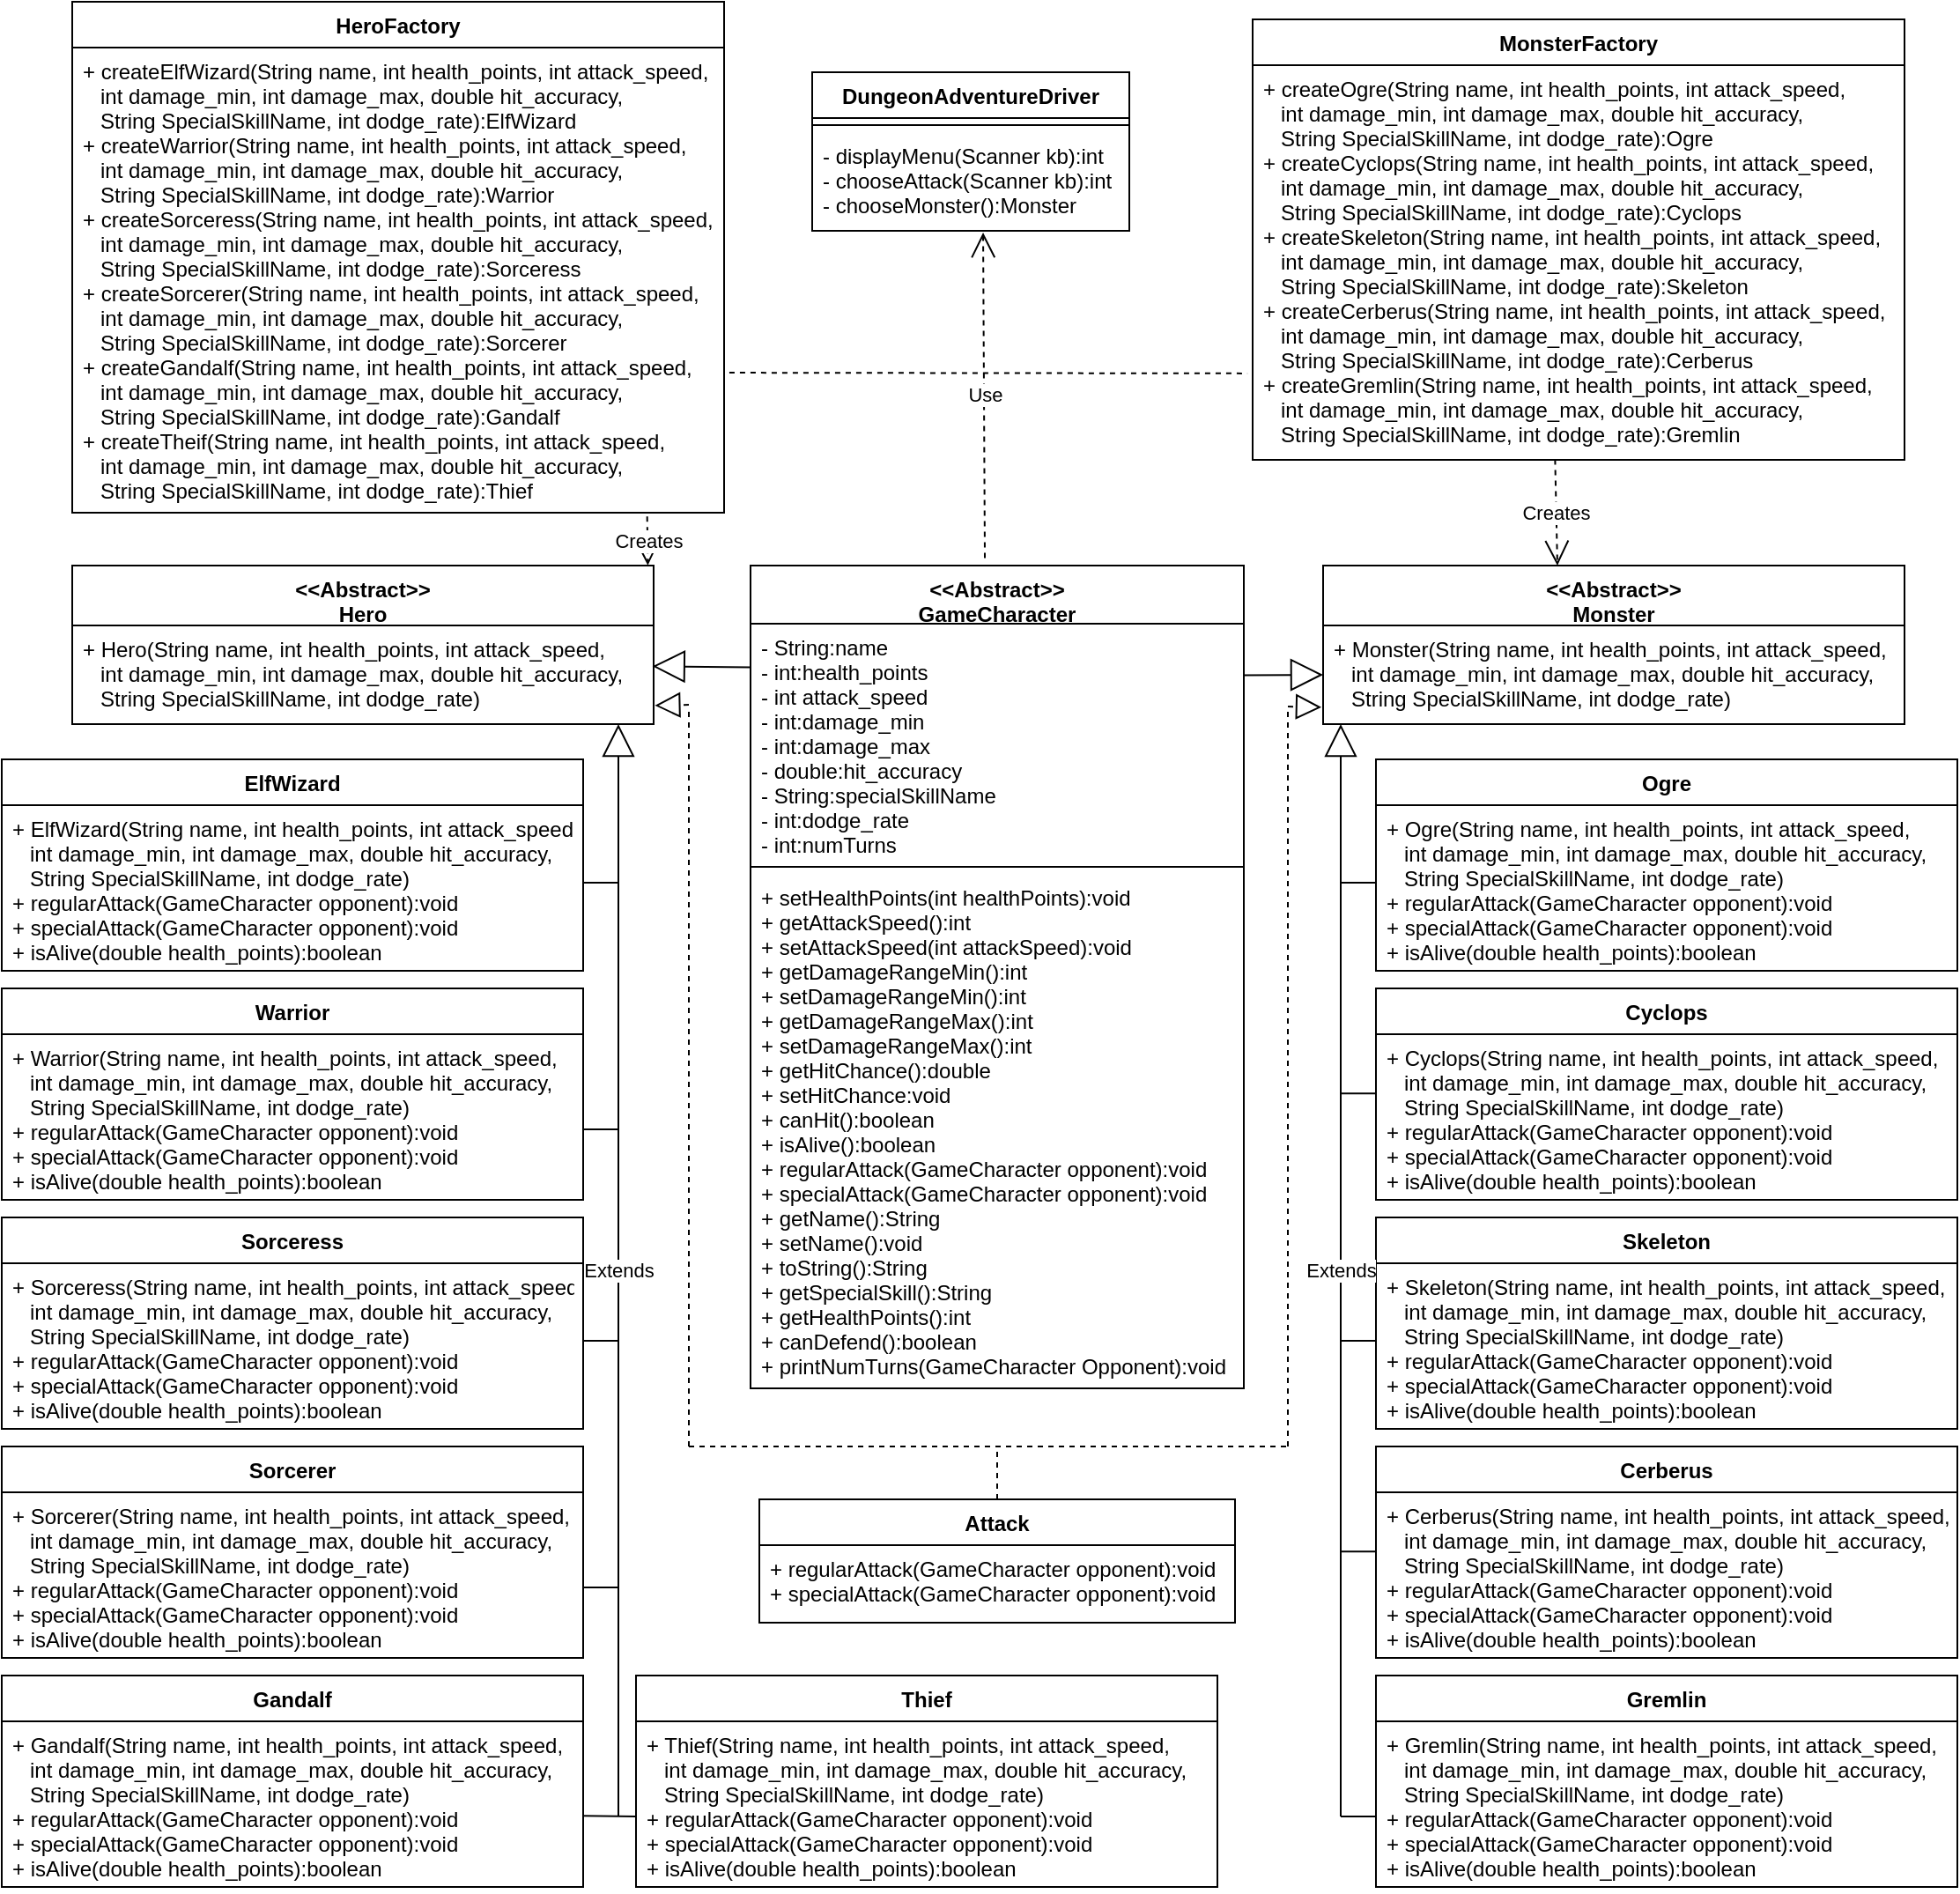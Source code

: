 <mxfile version="12.8.1" type="device"><diagram id="PsKPUpajUgCXwdvBZlo2" name="Page-1"><mxGraphModel dx="3220" dy="1270" grid="1" gridSize="10" guides="1" tooltips="1" connect="1" arrows="1" fold="1" page="1" pageScale="1" pageWidth="850" pageHeight="1100" math="0" shadow="0"><root><mxCell id="0"/><mxCell id="1" parent="0"/><mxCell id="BRHZqRSM9YJK38bZjnFq-1" value="DungeonAdventureDriver" style="swimlane;fontStyle=1;align=center;verticalAlign=top;childLayout=stackLayout;horizontal=1;startSize=26;horizontalStack=0;resizeParent=1;resizeParentMax=0;resizeLast=0;collapsible=1;marginBottom=0;" vertex="1" parent="1"><mxGeometry x="320" y="140" width="180" height="90" as="geometry"/></mxCell><mxCell id="BRHZqRSM9YJK38bZjnFq-3" value="" style="line;strokeWidth=1;fillColor=none;align=left;verticalAlign=middle;spacingTop=-1;spacingLeft=3;spacingRight=3;rotatable=0;labelPosition=right;points=[];portConstraint=eastwest;" vertex="1" parent="BRHZqRSM9YJK38bZjnFq-1"><mxGeometry y="26" width="180" height="8" as="geometry"/></mxCell><mxCell id="BRHZqRSM9YJK38bZjnFq-4" value="- displayMenu(Scanner kb):int&#10;- chooseAttack(Scanner kb):int&#10;- chooseMonster():Monster " style="text;strokeColor=none;fillColor=none;align=left;verticalAlign=top;spacingLeft=4;spacingRight=4;overflow=hidden;rotatable=0;points=[[0,0.5],[1,0.5]];portConstraint=eastwest;" vertex="1" parent="BRHZqRSM9YJK38bZjnFq-1"><mxGeometry y="34" width="180" height="56" as="geometry"/></mxCell><mxCell id="BRHZqRSM9YJK38bZjnFq-5" value="MonsterFactory" style="swimlane;fontStyle=1;align=center;verticalAlign=top;childLayout=stackLayout;horizontal=1;startSize=26;horizontalStack=0;resizeParent=1;resizeParentMax=0;resizeLast=0;collapsible=1;marginBottom=0;" vertex="1" parent="1"><mxGeometry x="570" y="110" width="370" height="250" as="geometry"/></mxCell><mxCell id="BRHZqRSM9YJK38bZjnFq-8" value="+ createOgre(String name, int health_points, int attack_speed, &#10;   int damage_min, int damage_max, double hit_accuracy, &#10;   String SpecialSkillName, int dodge_rate):Ogre&#10;+ createCyclops(String name, int health_points, int attack_speed, &#10;   int damage_min, int damage_max, double hit_accuracy, &#10;   String SpecialSkillName, int dodge_rate):Cyclops&#10;+ createSkeleton(String name, int health_points, int attack_speed, &#10;   int damage_min, int damage_max, double hit_accuracy, &#10;   String SpecialSkillName, int dodge_rate):Skeleton&#10;+ createCerberus(String name, int health_points, int attack_speed, &#10;   int damage_min, int damage_max, double hit_accuracy, &#10;   String SpecialSkillName, int dodge_rate):Cerberus&#10;+ createGremlin(String name, int health_points, int attack_speed, &#10;   int damage_min, int damage_max, double hit_accuracy, &#10;   String SpecialSkillName, int dodge_rate):Gremlin" style="text;strokeColor=none;fillColor=none;align=left;verticalAlign=top;spacingLeft=4;spacingRight=4;overflow=hidden;rotatable=0;points=[[0,0.5],[1,0.5]];portConstraint=eastwest;" vertex="1" parent="BRHZqRSM9YJK38bZjnFq-5"><mxGeometry y="26" width="370" height="224" as="geometry"/></mxCell><mxCell id="BRHZqRSM9YJK38bZjnFq-9" value="HeroFactory" style="swimlane;fontStyle=1;align=center;verticalAlign=top;childLayout=stackLayout;horizontal=1;startSize=26;horizontalStack=0;resizeParent=1;resizeParentMax=0;resizeLast=0;collapsible=1;marginBottom=0;" vertex="1" parent="1"><mxGeometry x="-100" y="100" width="370" height="290" as="geometry"/></mxCell><mxCell id="BRHZqRSM9YJK38bZjnFq-10" value="+ createElfWizard(String name, int health_points, int attack_speed, &#10;   int damage_min, int damage_max, double hit_accuracy, &#10;   String SpecialSkillName, int dodge_rate):ElfWizard&#10;+ createWarrior(String name, int health_points, int attack_speed, &#10;   int damage_min, int damage_max, double hit_accuracy, &#10;   String SpecialSkillName, int dodge_rate):Warrior&#10;+ createSorceress(String name, int health_points, int attack_speed, &#10;   int damage_min, int damage_max, double hit_accuracy, &#10;   String SpecialSkillName, int dodge_rate):Sorceress&#10;+ createSorcerer(String name, int health_points, int attack_speed, &#10;   int damage_min, int damage_max, double hit_accuracy, &#10;   String SpecialSkillName, int dodge_rate):Sorcerer&#10;+ createGandalf(String name, int health_points, int attack_speed, &#10;   int damage_min, int damage_max, double hit_accuracy, &#10;   String SpecialSkillName, int dodge_rate):Gandalf&#10;+ createTheif(String name, int health_points, int attack_speed, &#10;   int damage_min, int damage_max, double hit_accuracy, &#10;   String SpecialSkillName, int dodge_rate):Thief" style="text;strokeColor=none;fillColor=none;align=left;verticalAlign=top;spacingLeft=4;spacingRight=4;overflow=hidden;rotatable=0;points=[[0,0.5],[1,0.5]];portConstraint=eastwest;" vertex="1" parent="BRHZqRSM9YJK38bZjnFq-9"><mxGeometry y="26" width="370" height="264" as="geometry"/></mxCell><mxCell id="BRHZqRSM9YJK38bZjnFq-11" value="&lt;&lt;Abstract&gt;&gt;&#10;Hero" style="swimlane;fontStyle=1;align=center;verticalAlign=top;childLayout=stackLayout;horizontal=1;startSize=34;horizontalStack=0;resizeParent=1;resizeParentMax=0;resizeLast=0;collapsible=1;marginBottom=0;" vertex="1" parent="1"><mxGeometry x="-100" y="420" width="330" height="90" as="geometry"/></mxCell><mxCell id="BRHZqRSM9YJK38bZjnFq-14" value="+ Hero(String name, int health_points, int attack_speed, &#10;   int damage_min, int damage_max, double hit_accuracy, &#10;   String SpecialSkillName, int dodge_rate)" style="text;strokeColor=none;fillColor=none;align=left;verticalAlign=top;spacingLeft=4;spacingRight=4;overflow=hidden;rotatable=0;points=[[0,0.5],[1,0.5]];portConstraint=eastwest;" vertex="1" parent="BRHZqRSM9YJK38bZjnFq-11"><mxGeometry y="34" width="330" height="56" as="geometry"/></mxCell><mxCell id="BRHZqRSM9YJK38bZjnFq-15" value="&lt;&lt;Abstract&gt;&gt;&#10;Monster" style="swimlane;fontStyle=1;align=center;verticalAlign=top;childLayout=stackLayout;horizontal=1;startSize=34;horizontalStack=0;resizeParent=1;resizeParentMax=0;resizeLast=0;collapsible=1;marginBottom=0;" vertex="1" parent="1"><mxGeometry x="610" y="420" width="330" height="90" as="geometry"/></mxCell><mxCell id="BRHZqRSM9YJK38bZjnFq-16" value="+ Monster(String name, int health_points, int attack_speed, &#10;   int damage_min, int damage_max, double hit_accuracy, &#10;   String SpecialSkillName, int dodge_rate)" style="text;strokeColor=none;fillColor=none;align=left;verticalAlign=top;spacingLeft=4;spacingRight=4;overflow=hidden;rotatable=0;points=[[0,0.5],[1,0.5]];portConstraint=eastwest;" vertex="1" parent="BRHZqRSM9YJK38bZjnFq-15"><mxGeometry y="34" width="330" height="56" as="geometry"/></mxCell><mxCell id="BRHZqRSM9YJK38bZjnFq-18" value="Attack" style="swimlane;fontStyle=1;align=center;verticalAlign=top;childLayout=stackLayout;horizontal=1;startSize=26;horizontalStack=0;resizeParent=1;resizeParentMax=0;resizeLast=0;collapsible=1;marginBottom=0;" vertex="1" parent="1"><mxGeometry x="290" y="950" width="270" height="70" as="geometry"/></mxCell><mxCell id="BRHZqRSM9YJK38bZjnFq-21" value="+ regularAttack(GameCharacter opponent):void&#10;+ specialAttack(GameCharacter opponent):void" style="text;strokeColor=none;fillColor=none;align=left;verticalAlign=top;spacingLeft=4;spacingRight=4;overflow=hidden;rotatable=0;points=[[0,0.5],[1,0.5]];portConstraint=eastwest;" vertex="1" parent="BRHZqRSM9YJK38bZjnFq-18"><mxGeometry y="26" width="270" height="44" as="geometry"/></mxCell><mxCell id="BRHZqRSM9YJK38bZjnFq-22" value="&lt;&lt;Abstract&gt;&gt;&#10;GameCharacter" style="swimlane;fontStyle=1;align=center;verticalAlign=top;childLayout=stackLayout;horizontal=1;startSize=33;horizontalStack=0;resizeParent=1;resizeParentMax=0;resizeLast=0;collapsible=1;marginBottom=0;" vertex="1" parent="1"><mxGeometry x="285" y="420" width="280" height="467" as="geometry"/></mxCell><mxCell id="BRHZqRSM9YJK38bZjnFq-23" value="- String:name&#10;- int:health_points&#10;- int attack_speed&#10;- int:damage_min&#10;- int:damage_max&#10;- double:hit_accuracy&#10;- String:specialSkillName&#10;- int:dodge_rate&#10;- int:numTurns" style="text;strokeColor=none;fillColor=none;align=left;verticalAlign=top;spacingLeft=4;spacingRight=4;overflow=hidden;rotatable=0;points=[[0,0.5],[1,0.5]];portConstraint=eastwest;" vertex="1" parent="BRHZqRSM9YJK38bZjnFq-22"><mxGeometry y="33" width="280" height="134" as="geometry"/></mxCell><mxCell id="BRHZqRSM9YJK38bZjnFq-24" value="" style="line;strokeWidth=1;fillColor=none;align=left;verticalAlign=middle;spacingTop=-1;spacingLeft=3;spacingRight=3;rotatable=0;labelPosition=right;points=[];portConstraint=eastwest;" vertex="1" parent="BRHZqRSM9YJK38bZjnFq-22"><mxGeometry y="167" width="280" height="8" as="geometry"/></mxCell><mxCell id="BRHZqRSM9YJK38bZjnFq-25" value="+ setHealthPoints(int healthPoints):void&#10;+ getAttackSpeed():int&#10;+ setAttackSpeed(int attackSpeed):void&#10;+ getDamageRangeMin():int&#10;+ setDamageRangeMin():int&#10;+ getDamageRangeMax():int&#10;+ setDamageRangeMax():int&#10;+ getHitChance():double&#10;+ setHitChance:void&#10;+ canHit():boolean&#10;+ isAlive():boolean&#10;+ regularAttack(GameCharacter opponent):void&#10;+ specialAttack(GameCharacter opponent):void&#10;+ getName():String&#10;+ setName():void&#10;+ toString():String&#10;+ getSpecialSkill():String&#10;+ getHealthPoints():int&#10;+ canDefend():boolean&#10;+ printNumTurns(GameCharacter Opponent):void" style="text;strokeColor=none;fillColor=none;align=left;verticalAlign=top;spacingLeft=4;spacingRight=4;overflow=hidden;rotatable=0;points=[[0,0.5],[1,0.5]];portConstraint=eastwest;" vertex="1" parent="BRHZqRSM9YJK38bZjnFq-22"><mxGeometry y="175" width="280" height="292" as="geometry"/></mxCell><mxCell id="BRHZqRSM9YJK38bZjnFq-26" value="Cyclops" style="swimlane;fontStyle=1;align=center;verticalAlign=top;childLayout=stackLayout;horizontal=1;startSize=26;horizontalStack=0;resizeParent=1;resizeParentMax=0;resizeLast=0;collapsible=1;marginBottom=0;" vertex="1" parent="1"><mxGeometry x="640" y="660" width="330" height="120" as="geometry"/></mxCell><mxCell id="BRHZqRSM9YJK38bZjnFq-29" value="+ Cyclops(String name, int health_points, int attack_speed, &#10;   int damage_min, int damage_max, double hit_accuracy, &#10;   String SpecialSkillName, int dodge_rate)&#10;+ regularAttack(GameCharacter opponent):void&#10;+ specialAttack(GameCharacter opponent):void&#10;+ isAlive(double health_points):boolean" style="text;strokeColor=none;fillColor=none;align=left;verticalAlign=top;spacingLeft=4;spacingRight=4;overflow=hidden;rotatable=0;points=[[0,0.5],[1,0.5]];portConstraint=eastwest;" vertex="1" parent="BRHZqRSM9YJK38bZjnFq-26"><mxGeometry y="26" width="330" height="94" as="geometry"/></mxCell><mxCell id="BRHZqRSM9YJK38bZjnFq-30" value="Ogre" style="swimlane;fontStyle=1;align=center;verticalAlign=top;childLayout=stackLayout;horizontal=1;startSize=26;horizontalStack=0;resizeParent=1;resizeParentMax=0;resizeLast=0;collapsible=1;marginBottom=0;" vertex="1" parent="1"><mxGeometry x="640" y="530" width="330" height="120" as="geometry"/></mxCell><mxCell id="BRHZqRSM9YJK38bZjnFq-31" value="+ Ogre(String name, int health_points, int attack_speed, &#10;   int damage_min, int damage_max, double hit_accuracy, &#10;   String SpecialSkillName, int dodge_rate)&#10;+ regularAttack(GameCharacter opponent):void&#10;+ specialAttack(GameCharacter opponent):void&#10;+ isAlive(double health_points):boolean" style="text;strokeColor=none;fillColor=none;align=left;verticalAlign=top;spacingLeft=4;spacingRight=4;overflow=hidden;rotatable=0;points=[[0,0.5],[1,0.5]];portConstraint=eastwest;" vertex="1" parent="BRHZqRSM9YJK38bZjnFq-30"><mxGeometry y="26" width="330" height="94" as="geometry"/></mxCell><mxCell id="BRHZqRSM9YJK38bZjnFq-32" value="Skeleton" style="swimlane;fontStyle=1;align=center;verticalAlign=top;childLayout=stackLayout;horizontal=1;startSize=26;horizontalStack=0;resizeParent=1;resizeParentMax=0;resizeLast=0;collapsible=1;marginBottom=0;" vertex="1" parent="1"><mxGeometry x="640" y="790" width="330" height="120" as="geometry"/></mxCell><mxCell id="BRHZqRSM9YJK38bZjnFq-33" value="+ Skeleton(String name, int health_points, int attack_speed, &#10;   int damage_min, int damage_max, double hit_accuracy, &#10;   String SpecialSkillName, int dodge_rate)&#10;+ regularAttack(GameCharacter opponent):void&#10;+ specialAttack(GameCharacter opponent):void&#10;+ isAlive(double health_points):boolean" style="text;strokeColor=none;fillColor=none;align=left;verticalAlign=top;spacingLeft=4;spacingRight=4;overflow=hidden;rotatable=0;points=[[0,0.5],[1,0.5]];portConstraint=eastwest;" vertex="1" parent="BRHZqRSM9YJK38bZjnFq-32"><mxGeometry y="26" width="330" height="94" as="geometry"/></mxCell><mxCell id="BRHZqRSM9YJK38bZjnFq-34" value="Cerberus" style="swimlane;fontStyle=1;align=center;verticalAlign=top;childLayout=stackLayout;horizontal=1;startSize=26;horizontalStack=0;resizeParent=1;resizeParentMax=0;resizeLast=0;collapsible=1;marginBottom=0;" vertex="1" parent="1"><mxGeometry x="640" y="920" width="330" height="120" as="geometry"/></mxCell><mxCell id="BRHZqRSM9YJK38bZjnFq-35" value="+ Cerberus(String name, int health_points, int attack_speed, &#10;   int damage_min, int damage_max, double hit_accuracy, &#10;   String SpecialSkillName, int dodge_rate)&#10;+ regularAttack(GameCharacter opponent):void&#10;+ specialAttack(GameCharacter opponent):void&#10;+ isAlive(double health_points):boolean" style="text;strokeColor=none;fillColor=none;align=left;verticalAlign=top;spacingLeft=4;spacingRight=4;overflow=hidden;rotatable=0;points=[[0,0.5],[1,0.5]];portConstraint=eastwest;" vertex="1" parent="BRHZqRSM9YJK38bZjnFq-34"><mxGeometry y="26" width="330" height="94" as="geometry"/></mxCell><mxCell id="BRHZqRSM9YJK38bZjnFq-36" value="Gremlin" style="swimlane;fontStyle=1;align=center;verticalAlign=top;childLayout=stackLayout;horizontal=1;startSize=26;horizontalStack=0;resizeParent=1;resizeParentMax=0;resizeLast=0;collapsible=1;marginBottom=0;" vertex="1" parent="1"><mxGeometry x="640" y="1050" width="330" height="120" as="geometry"/></mxCell><mxCell id="BRHZqRSM9YJK38bZjnFq-37" value="+ Gremlin(String name, int health_points, int attack_speed, &#10;   int damage_min, int damage_max, double hit_accuracy, &#10;   String SpecialSkillName, int dodge_rate)&#10;+ regularAttack(GameCharacter opponent):void&#10;+ specialAttack(GameCharacter opponent):void&#10;+ isAlive(double health_points):boolean" style="text;strokeColor=none;fillColor=none;align=left;verticalAlign=top;spacingLeft=4;spacingRight=4;overflow=hidden;rotatable=0;points=[[0,0.5],[1,0.5]];portConstraint=eastwest;" vertex="1" parent="BRHZqRSM9YJK38bZjnFq-36"><mxGeometry y="26" width="330" height="94" as="geometry"/></mxCell><mxCell id="BRHZqRSM9YJK38bZjnFq-57" value="" style="endArrow=none;html=1;entryX=1;entryY=0.5;entryDx=0;entryDy=0;" edge="1" parent="BRHZqRSM9YJK38bZjnFq-36"><mxGeometry width="50" height="50" relative="1" as="geometry"><mxPoint x="-4.547e-13" y="80" as="sourcePoint"/><mxPoint x="-20.0" y="80" as="targetPoint"/></mxGeometry></mxCell><mxCell id="BRHZqRSM9YJK38bZjnFq-38" value="ElfWizard" style="swimlane;fontStyle=1;align=center;verticalAlign=top;childLayout=stackLayout;horizontal=1;startSize=26;horizontalStack=0;resizeParent=1;resizeParentMax=0;resizeLast=0;collapsible=1;marginBottom=0;" vertex="1" parent="1"><mxGeometry x="-140" y="530" width="330" height="120" as="geometry"/></mxCell><mxCell id="BRHZqRSM9YJK38bZjnFq-39" value="+ ElfWizard(String name, int health_points, int attack_speed, &#10;   int damage_min, int damage_max, double hit_accuracy, &#10;   String SpecialSkillName, int dodge_rate)&#10;+ regularAttack(GameCharacter opponent):void&#10;+ specialAttack(GameCharacter opponent):void&#10;+ isAlive(double health_points):boolean" style="text;strokeColor=none;fillColor=none;align=left;verticalAlign=top;spacingLeft=4;spacingRight=4;overflow=hidden;rotatable=0;points=[[0,0.5],[1,0.5]];portConstraint=eastwest;" vertex="1" parent="BRHZqRSM9YJK38bZjnFq-38"><mxGeometry y="26" width="330" height="94" as="geometry"/></mxCell><mxCell id="BRHZqRSM9YJK38bZjnFq-40" value="Sorceress" style="swimlane;fontStyle=1;align=center;verticalAlign=top;childLayout=stackLayout;horizontal=1;startSize=26;horizontalStack=0;resizeParent=1;resizeParentMax=0;resizeLast=0;collapsible=1;marginBottom=0;" vertex="1" parent="1"><mxGeometry x="-140" y="790" width="330" height="120" as="geometry"/></mxCell><mxCell id="BRHZqRSM9YJK38bZjnFq-41" value="+ Sorceress(String name, int health_points, int attack_speed, &#10;   int damage_min, int damage_max, double hit_accuracy, &#10;   String SpecialSkillName, int dodge_rate)&#10;+ regularAttack(GameCharacter opponent):void&#10;+ specialAttack(GameCharacter opponent):void&#10;+ isAlive(double health_points):boolean" style="text;strokeColor=none;fillColor=none;align=left;verticalAlign=top;spacingLeft=4;spacingRight=4;overflow=hidden;rotatable=0;points=[[0,0.5],[1,0.5]];portConstraint=eastwest;" vertex="1" parent="BRHZqRSM9YJK38bZjnFq-40"><mxGeometry y="26" width="330" height="94" as="geometry"/></mxCell><mxCell id="BRHZqRSM9YJK38bZjnFq-42" value="Sorcerer" style="swimlane;fontStyle=1;align=center;verticalAlign=top;childLayout=stackLayout;horizontal=1;startSize=26;horizontalStack=0;resizeParent=1;resizeParentMax=0;resizeLast=0;collapsible=1;marginBottom=0;" vertex="1" parent="1"><mxGeometry x="-140" y="920" width="330" height="120" as="geometry"/></mxCell><mxCell id="BRHZqRSM9YJK38bZjnFq-43" value="+ Sorcerer(String name, int health_points, int attack_speed, &#10;   int damage_min, int damage_max, double hit_accuracy, &#10;   String SpecialSkillName, int dodge_rate)&#10;+ regularAttack(GameCharacter opponent):void&#10;+ specialAttack(GameCharacter opponent):void&#10;+ isAlive(double health_points):boolean" style="text;strokeColor=none;fillColor=none;align=left;verticalAlign=top;spacingLeft=4;spacingRight=4;overflow=hidden;rotatable=0;points=[[0,0.5],[1,0.5]];portConstraint=eastwest;" vertex="1" parent="BRHZqRSM9YJK38bZjnFq-42"><mxGeometry y="26" width="330" height="94" as="geometry"/></mxCell><mxCell id="BRHZqRSM9YJK38bZjnFq-44" value="Gandalf" style="swimlane;fontStyle=1;align=center;verticalAlign=top;childLayout=stackLayout;horizontal=1;startSize=26;horizontalStack=0;resizeParent=1;resizeParentMax=0;resizeLast=0;collapsible=1;marginBottom=0;" vertex="1" parent="1"><mxGeometry x="-140" y="1050" width="330" height="120" as="geometry"/></mxCell><mxCell id="BRHZqRSM9YJK38bZjnFq-45" value="+ Gandalf(String name, int health_points, int attack_speed, &#10;   int damage_min, int damage_max, double hit_accuracy, &#10;   String SpecialSkillName, int dodge_rate)&#10;+ regularAttack(GameCharacter opponent):void&#10;+ specialAttack(GameCharacter opponent):void&#10;+ isAlive(double health_points):boolean" style="text;strokeColor=none;fillColor=none;align=left;verticalAlign=top;spacingLeft=4;spacingRight=4;overflow=hidden;rotatable=0;points=[[0,0.5],[1,0.5]];portConstraint=eastwest;" vertex="1" parent="BRHZqRSM9YJK38bZjnFq-44"><mxGeometry y="26" width="330" height="94" as="geometry"/></mxCell><mxCell id="BRHZqRSM9YJK38bZjnFq-46" value="Warrior" style="swimlane;fontStyle=1;align=center;verticalAlign=top;childLayout=stackLayout;horizontal=1;startSize=26;horizontalStack=0;resizeParent=1;resizeParentMax=0;resizeLast=0;collapsible=1;marginBottom=0;" vertex="1" parent="1"><mxGeometry x="-140" y="660" width="330" height="120" as="geometry"/></mxCell><mxCell id="BRHZqRSM9YJK38bZjnFq-47" value="+ Warrior(String name, int health_points, int attack_speed, &#10;   int damage_min, int damage_max, double hit_accuracy, &#10;   String SpecialSkillName, int dodge_rate)&#10;+ regularAttack(GameCharacter opponent):void&#10;+ specialAttack(GameCharacter opponent):void&#10;+ isAlive(double health_points):boolean" style="text;strokeColor=none;fillColor=none;align=left;verticalAlign=top;spacingLeft=4;spacingRight=4;overflow=hidden;rotatable=0;points=[[0,0.5],[1,0.5]];portConstraint=eastwest;" vertex="1" parent="BRHZqRSM9YJK38bZjnFq-46"><mxGeometry y="26" width="330" height="94" as="geometry"/></mxCell><mxCell id="BRHZqRSM9YJK38bZjnFq-48" value="Thief" style="swimlane;fontStyle=1;align=center;verticalAlign=top;childLayout=stackLayout;horizontal=1;startSize=26;horizontalStack=0;resizeParent=1;resizeParentMax=0;resizeLast=0;collapsible=1;marginBottom=0;" vertex="1" parent="1"><mxGeometry x="220" y="1050" width="330" height="120" as="geometry"/></mxCell><mxCell id="BRHZqRSM9YJK38bZjnFq-49" value="+ Thief(String name, int health_points, int attack_speed, &#10;   int damage_min, int damage_max, double hit_accuracy, &#10;   String SpecialSkillName, int dodge_rate)&#10;+ regularAttack(GameCharacter opponent):void&#10;+ specialAttack(GameCharacter opponent):void&#10;+ isAlive(double health_points):boolean" style="text;strokeColor=none;fillColor=none;align=left;verticalAlign=top;spacingLeft=4;spacingRight=4;overflow=hidden;rotatable=0;points=[[0,0.5],[1,0.5]];portConstraint=eastwest;" vertex="1" parent="BRHZqRSM9YJK38bZjnFq-48"><mxGeometry y="26" width="330" height="94" as="geometry"/></mxCell><mxCell id="BRHZqRSM9YJK38bZjnFq-50" value="Extends" style="endArrow=block;endSize=16;endFill=0;html=1;" edge="1" parent="1"><mxGeometry width="160" relative="1" as="geometry"><mxPoint x="210" y="1130" as="sourcePoint"/><mxPoint x="210" y="510" as="targetPoint"/></mxGeometry></mxCell><mxCell id="BRHZqRSM9YJK38bZjnFq-51" value="" style="endArrow=none;html=1;entryX=0.999;entryY=0.57;entryDx=0;entryDy=0;exitX=0;exitY=0.574;exitDx=0;exitDy=0;exitPerimeter=0;entryPerimeter=0;" edge="1" parent="1" source="BRHZqRSM9YJK38bZjnFq-49" target="BRHZqRSM9YJK38bZjnFq-45"><mxGeometry width="50" height="50" relative="1" as="geometry"><mxPoint x="370" y="870" as="sourcePoint"/><mxPoint x="420" y="820" as="targetPoint"/></mxGeometry></mxCell><mxCell id="BRHZqRSM9YJK38bZjnFq-52" value="" style="endArrow=none;html=1;entryX=1;entryY=0.5;entryDx=0;entryDy=0;" edge="1" parent="1"><mxGeometry width="50" height="50" relative="1" as="geometry"><mxPoint x="210" y="1000" as="sourcePoint"/><mxPoint x="190.0" y="1000" as="targetPoint"/></mxGeometry></mxCell><mxCell id="BRHZqRSM9YJK38bZjnFq-53" value="" style="endArrow=none;html=1;entryX=1;entryY=0.5;entryDx=0;entryDy=0;" edge="1" parent="1"><mxGeometry width="50" height="50" relative="1" as="geometry"><mxPoint x="210" y="860" as="sourcePoint"/><mxPoint x="190.0" y="860" as="targetPoint"/></mxGeometry></mxCell><mxCell id="BRHZqRSM9YJK38bZjnFq-54" value="" style="endArrow=none;html=1;entryX=1;entryY=0.5;entryDx=0;entryDy=0;" edge="1" parent="1"><mxGeometry width="50" height="50" relative="1" as="geometry"><mxPoint x="210" y="740" as="sourcePoint"/><mxPoint x="190.0" y="740" as="targetPoint"/></mxGeometry></mxCell><mxCell id="BRHZqRSM9YJK38bZjnFq-55" value="" style="endArrow=none;html=1;entryX=1;entryY=0.5;entryDx=0;entryDy=0;" edge="1" parent="1"><mxGeometry width="50" height="50" relative="1" as="geometry"><mxPoint x="210" y="600" as="sourcePoint"/><mxPoint x="190.0" y="600" as="targetPoint"/></mxGeometry></mxCell><mxCell id="BRHZqRSM9YJK38bZjnFq-56" value="Extends" style="endArrow=block;endSize=16;endFill=0;html=1;" edge="1" parent="1"><mxGeometry width="160" relative="1" as="geometry"><mxPoint x="620" y="1130" as="sourcePoint"/><mxPoint x="620" y="510" as="targetPoint"/></mxGeometry></mxCell><mxCell id="BRHZqRSM9YJK38bZjnFq-58" value="" style="endArrow=none;html=1;entryX=1;entryY=0.5;entryDx=0;entryDy=0;" edge="1" parent="1"><mxGeometry width="50" height="50" relative="1" as="geometry"><mxPoint x="640.0" y="979.58" as="sourcePoint"/><mxPoint x="620.0" y="979.58" as="targetPoint"/></mxGeometry></mxCell><mxCell id="BRHZqRSM9YJK38bZjnFq-59" value="" style="endArrow=none;html=1;entryX=1;entryY=0.5;entryDx=0;entryDy=0;" edge="1" parent="1"><mxGeometry width="50" height="50" relative="1" as="geometry"><mxPoint x="640.0" y="860.0" as="sourcePoint"/><mxPoint x="620.0" y="860.0" as="targetPoint"/></mxGeometry></mxCell><mxCell id="BRHZqRSM9YJK38bZjnFq-62" value="" style="endArrow=none;html=1;entryX=1;entryY=0.5;entryDx=0;entryDy=0;" edge="1" parent="1"><mxGeometry width="50" height="50" relative="1" as="geometry"><mxPoint x="640.0" y="719.58" as="sourcePoint"/><mxPoint x="620.0" y="719.58" as="targetPoint"/></mxGeometry></mxCell><mxCell id="BRHZqRSM9YJK38bZjnFq-64" value="" style="endArrow=none;html=1;entryX=1;entryY=0.5;entryDx=0;entryDy=0;" edge="1" parent="1"><mxGeometry width="50" height="50" relative="1" as="geometry"><mxPoint x="640.0" y="600.0" as="sourcePoint"/><mxPoint x="620.0" y="600.0" as="targetPoint"/></mxGeometry></mxCell><mxCell id="BRHZqRSM9YJK38bZjnFq-65" value="" style="endArrow=block;endSize=16;endFill=0;html=1;entryX=0;entryY=0.5;entryDx=0;entryDy=0;exitX=0.999;exitY=0.218;exitDx=0;exitDy=0;exitPerimeter=0;" edge="1" parent="1" source="BRHZqRSM9YJK38bZjnFq-23" target="BRHZqRSM9YJK38bZjnFq-16"><mxGeometry x="-1" y="143" width="160" relative="1" as="geometry"><mxPoint x="568" y="482" as="sourcePoint"/><mxPoint x="570" y="640" as="targetPoint"/><mxPoint x="-118" y="61" as="offset"/></mxGeometry></mxCell><mxCell id="BRHZqRSM9YJK38bZjnFq-66" value="" style="endArrow=block;endSize=16;endFill=0;html=1;exitX=0;exitY=0.185;exitDx=0;exitDy=0;exitPerimeter=0;entryX=0.998;entryY=0.413;entryDx=0;entryDy=0;entryPerimeter=0;" edge="1" parent="1" source="BRHZqRSM9YJK38bZjnFq-23" target="BRHZqRSM9YJK38bZjnFq-14"><mxGeometry x="-1" y="143" width="160" relative="1" as="geometry"><mxPoint x="574.72" y="492.212" as="sourcePoint"/><mxPoint x="250" y="479" as="targetPoint"/><mxPoint x="-118" y="61" as="offset"/></mxGeometry></mxCell><mxCell id="BRHZqRSM9YJK38bZjnFq-67" value="" style="endArrow=none;dashed=1;html=1;" edge="1" parent="1"><mxGeometry width="50" height="50" relative="1" as="geometry"><mxPoint x="590" y="920" as="sourcePoint"/><mxPoint x="590" y="500" as="targetPoint"/></mxGeometry></mxCell><mxCell id="BRHZqRSM9YJK38bZjnFq-68" value="" style="endArrow=none;dashed=1;html=1;" edge="1" parent="1"><mxGeometry width="50" height="50" relative="1" as="geometry"><mxPoint x="250" y="920" as="sourcePoint"/><mxPoint x="250" y="500" as="targetPoint"/></mxGeometry></mxCell><mxCell id="BRHZqRSM9YJK38bZjnFq-69" value="" style="endArrow=none;dashed=1;html=1;" edge="1" parent="1"><mxGeometry width="50" height="50" relative="1" as="geometry"><mxPoint x="250" y="920" as="sourcePoint"/><mxPoint x="590" y="920" as="targetPoint"/></mxGeometry></mxCell><mxCell id="BRHZqRSM9YJK38bZjnFq-70" value="" style="endArrow=none;dashed=1;html=1;exitX=0.5;exitY=0;exitDx=0;exitDy=0;" edge="1" parent="1" source="BRHZqRSM9YJK38bZjnFq-18"><mxGeometry width="50" height="50" relative="1" as="geometry"><mxPoint x="375" y="970" as="sourcePoint"/><mxPoint x="425" y="920" as="targetPoint"/></mxGeometry></mxCell><mxCell id="BRHZqRSM9YJK38bZjnFq-71" value="" style="endArrow=block;dashed=1;endFill=0;endSize=12;html=1;entryX=-0.003;entryY=0.829;entryDx=0;entryDy=0;entryPerimeter=0;" edge="1" parent="1" target="BRHZqRSM9YJK38bZjnFq-16"><mxGeometry width="160" relative="1" as="geometry"><mxPoint x="590" y="500" as="sourcePoint"/><mxPoint x="550" y="490" as="targetPoint"/></mxGeometry></mxCell><mxCell id="BRHZqRSM9YJK38bZjnFq-72" value="" style="endArrow=block;dashed=1;endFill=0;endSize=12;html=1;entryX=1.002;entryY=0.811;entryDx=0;entryDy=0;entryPerimeter=0;" edge="1" parent="1" target="BRHZqRSM9YJK38bZjnFq-14"><mxGeometry width="160" relative="1" as="geometry"><mxPoint x="250" y="499" as="sourcePoint"/><mxPoint x="269.01" y="509.734" as="targetPoint"/></mxGeometry></mxCell><mxCell id="BRHZqRSM9YJK38bZjnFq-73" value="Creates" style="endArrow=open;endSize=12;dashed=1;html=1;exitX=0.882;exitY=1.008;exitDx=0;exitDy=0;exitPerimeter=0;entryX=0.99;entryY=-0.001;entryDx=0;entryDy=0;entryPerimeter=0;" edge="1" parent="1" source="BRHZqRSM9YJK38bZjnFq-10" target="BRHZqRSM9YJK38bZjnFq-11"><mxGeometry width="160" relative="1" as="geometry"><mxPoint x="230" y="400" as="sourcePoint"/><mxPoint x="720" y="450" as="targetPoint"/></mxGeometry></mxCell><mxCell id="BRHZqRSM9YJK38bZjnFq-74" value="Creates" style="endArrow=open;endSize=12;dashed=1;html=1;entryX=0.403;entryY=0;entryDx=0;entryDy=0;entryPerimeter=0;exitX=0.464;exitY=0.999;exitDx=0;exitDy=0;exitPerimeter=0;" edge="1" parent="1" source="BRHZqRSM9YJK38bZjnFq-8" target="BRHZqRSM9YJK38bZjnFq-15"><mxGeometry width="160" relative="1" as="geometry"><mxPoint x="743" y="360" as="sourcePoint"/><mxPoint x="743" y="410" as="targetPoint"/></mxGeometry></mxCell><mxCell id="BRHZqRSM9YJK38bZjnFq-75" value="Use" style="endArrow=open;endSize=12;dashed=1;html=1;entryX=0.539;entryY=1.018;entryDx=0;entryDy=0;entryPerimeter=0;exitX=0.475;exitY=-0.009;exitDx=0;exitDy=0;exitPerimeter=0;" edge="1" parent="1" source="BRHZqRSM9YJK38bZjnFq-22" target="BRHZqRSM9YJK38bZjnFq-4"><mxGeometry width="160" relative="1" as="geometry"><mxPoint x="380" y="340" as="sourcePoint"/><mxPoint x="540" y="340" as="targetPoint"/></mxGeometry></mxCell><mxCell id="BRHZqRSM9YJK38bZjnFq-76" value="" style="endArrow=none;dashed=1;html=1;entryX=-0.008;entryY=0.781;entryDx=0;entryDy=0;entryPerimeter=0;exitX=1.008;exitY=0.699;exitDx=0;exitDy=0;exitPerimeter=0;" edge="1" parent="1" source="BRHZqRSM9YJK38bZjnFq-10" target="BRHZqRSM9YJK38bZjnFq-8"><mxGeometry width="50" height="50" relative="1" as="geometry"><mxPoint x="530" y="300" as="sourcePoint"/><mxPoint x="580" y="250" as="targetPoint"/></mxGeometry></mxCell></root></mxGraphModel></diagram></mxfile>